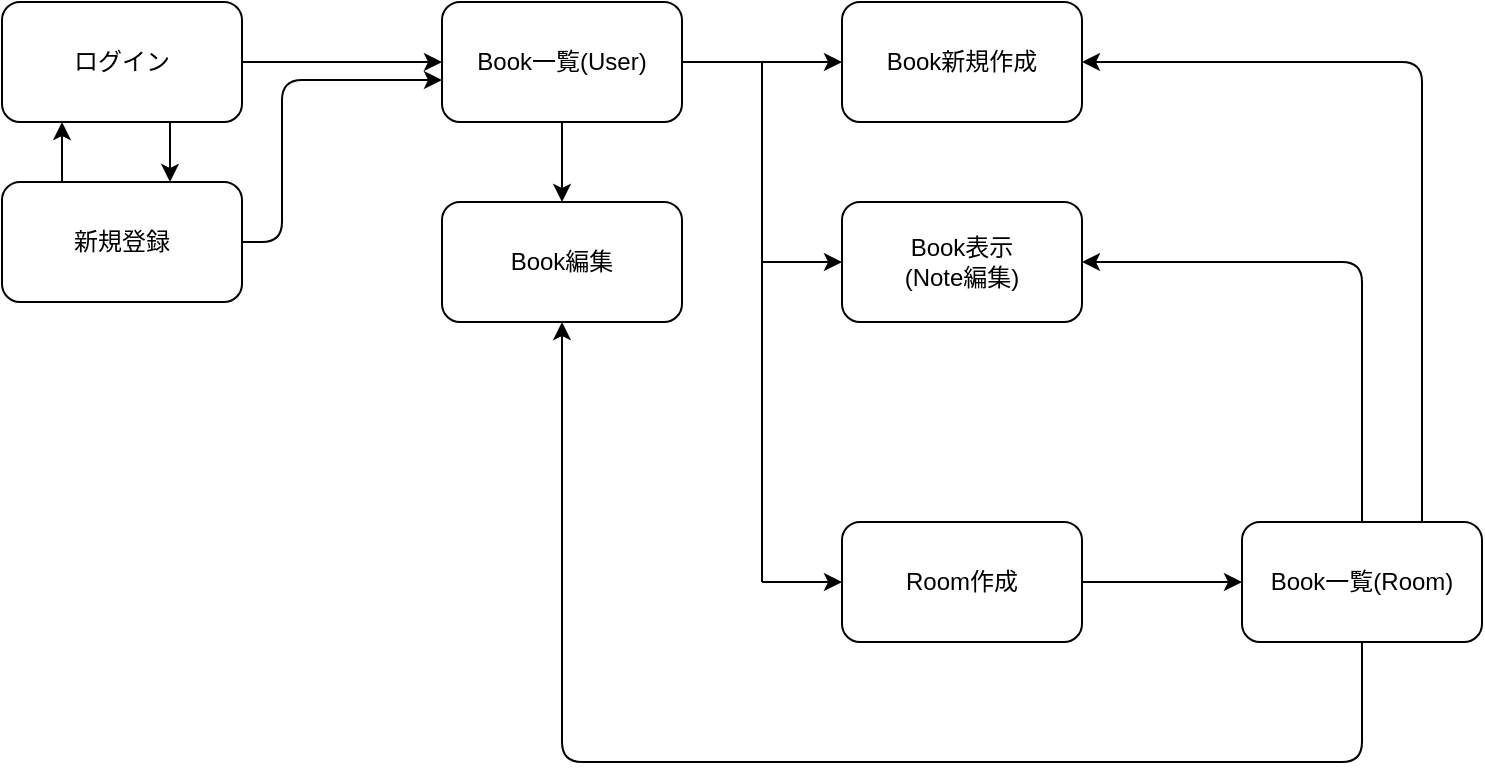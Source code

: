 <mxfile>
    <diagram id="X6Gzp14V37M7We33TWn5" name="ページ1">
        <mxGraphModel dx="1208" dy="645" grid="1" gridSize="10" guides="1" tooltips="1" connect="1" arrows="1" fold="1" page="1" pageScale="1" pageWidth="827" pageHeight="1169" math="0" shadow="0">
            <root>
                <mxCell id="0"/>
                <mxCell id="1" parent="0"/>
                <mxCell id="6" style="edgeStyle=none;html=1;entryX=0.25;entryY=1;entryDx=0;entryDy=0;exitX=0.25;exitY=0;exitDx=0;exitDy=0;" edge="1" parent="1" source="3" target="4">
                    <mxGeometry relative="1" as="geometry"/>
                </mxCell>
                <mxCell id="24" style="edgeStyle=none;html=1;exitX=1;exitY=0.5;exitDx=0;exitDy=0;entryX=0;entryY=0.65;entryDx=0;entryDy=0;entryPerimeter=0;startArrow=none;startFill=0;endArrow=classic;endFill=1;" edge="1" parent="1" source="3" target="7">
                    <mxGeometry relative="1" as="geometry">
                        <Array as="points">
                            <mxPoint x="160" y="140"/>
                            <mxPoint x="160" y="59"/>
                        </Array>
                    </mxGeometry>
                </mxCell>
                <mxCell id="3" value="新規登録" style="rounded=1;whiteSpace=wrap;html=1;" vertex="1" parent="1">
                    <mxGeometry x="20" y="110" width="120" height="60" as="geometry"/>
                </mxCell>
                <mxCell id="5" style="edgeStyle=none;html=1;exitX=0.7;exitY=0.983;exitDx=0;exitDy=0;entryX=0.7;entryY=0;entryDx=0;entryDy=0;exitPerimeter=0;entryPerimeter=0;" edge="1" parent="1" source="4" target="3">
                    <mxGeometry relative="1" as="geometry"/>
                </mxCell>
                <mxCell id="13" style="edgeStyle=none;html=1;exitX=1;exitY=0.5;exitDx=0;exitDy=0;entryX=0;entryY=0.5;entryDx=0;entryDy=0;" edge="1" parent="1" source="4" target="7">
                    <mxGeometry relative="1" as="geometry"/>
                </mxCell>
                <mxCell id="4" value="ログイン" style="rounded=1;whiteSpace=wrap;html=1;" vertex="1" parent="1">
                    <mxGeometry x="20" y="20" width="120" height="60" as="geometry"/>
                </mxCell>
                <mxCell id="14" style="edgeStyle=none;html=1;entryX=0;entryY=0.5;entryDx=0;entryDy=0;" edge="1" parent="1" source="7" target="8">
                    <mxGeometry relative="1" as="geometry"/>
                </mxCell>
                <mxCell id="16" style="edgeStyle=none;html=1;entryX=0.5;entryY=0;entryDx=0;entryDy=0;" edge="1" parent="1" source="7" target="12">
                    <mxGeometry relative="1" as="geometry"/>
                </mxCell>
                <mxCell id="7" value="Book一覧(User)" style="rounded=1;whiteSpace=wrap;html=1;" vertex="1" parent="1">
                    <mxGeometry x="240" y="20" width="120" height="60" as="geometry"/>
                </mxCell>
                <mxCell id="8" value="Book新規作成" style="rounded=1;whiteSpace=wrap;html=1;" vertex="1" parent="1">
                    <mxGeometry x="440" y="20" width="120" height="60" as="geometry"/>
                </mxCell>
                <mxCell id="19" style="edgeStyle=none;html=1;startArrow=classic;startFill=1;endArrow=none;endFill=0;" edge="1" parent="1" source="9">
                    <mxGeometry relative="1" as="geometry">
                        <mxPoint x="400" y="150" as="targetPoint"/>
                    </mxGeometry>
                </mxCell>
                <mxCell id="9" value="Book表示&lt;br&gt;(Note編集)" style="rounded=1;whiteSpace=wrap;html=1;" vertex="1" parent="1">
                    <mxGeometry x="440" y="120" width="120" height="60" as="geometry"/>
                </mxCell>
                <mxCell id="20" style="edgeStyle=none;html=1;entryX=1;entryY=0.5;entryDx=0;entryDy=0;startArrow=classic;startFill=1;endArrow=none;endFill=0;" edge="1" parent="1" source="10" target="11">
                    <mxGeometry relative="1" as="geometry"/>
                </mxCell>
                <mxCell id="21" style="edgeStyle=none;html=1;entryX=1;entryY=0.5;entryDx=0;entryDy=0;startArrow=none;startFill=0;endArrow=classic;endFill=1;" edge="1" parent="1" source="10" target="9">
                    <mxGeometry relative="1" as="geometry">
                        <Array as="points">
                            <mxPoint x="700" y="150"/>
                        </Array>
                    </mxGeometry>
                </mxCell>
                <mxCell id="22" style="edgeStyle=none;html=1;exitX=0.75;exitY=0;exitDx=0;exitDy=0;entryX=1;entryY=0.5;entryDx=0;entryDy=0;startArrow=none;startFill=0;endArrow=classic;endFill=1;" edge="1" parent="1" source="10" target="8">
                    <mxGeometry relative="1" as="geometry">
                        <Array as="points">
                            <mxPoint x="730" y="50"/>
                        </Array>
                    </mxGeometry>
                </mxCell>
                <mxCell id="23" style="edgeStyle=none;html=1;exitX=0.5;exitY=1;exitDx=0;exitDy=0;entryX=0.5;entryY=1;entryDx=0;entryDy=0;startArrow=none;startFill=0;endArrow=classic;endFill=1;" edge="1" parent="1" source="10" target="12">
                    <mxGeometry relative="1" as="geometry">
                        <Array as="points">
                            <mxPoint x="700" y="400"/>
                            <mxPoint x="300" y="400"/>
                        </Array>
                    </mxGeometry>
                </mxCell>
                <mxCell id="10" value="Book一覧(Room)" style="rounded=1;whiteSpace=wrap;html=1;" vertex="1" parent="1">
                    <mxGeometry x="640" y="280" width="120" height="60" as="geometry"/>
                </mxCell>
                <mxCell id="18" style="edgeStyle=none;html=1;endArrow=none;endFill=0;startArrow=classic;startFill=1;" edge="1" parent="1" source="11">
                    <mxGeometry relative="1" as="geometry">
                        <mxPoint x="400" y="310" as="targetPoint"/>
                    </mxGeometry>
                </mxCell>
                <mxCell id="11" value="Room作成" style="rounded=1;whiteSpace=wrap;html=1;" vertex="1" parent="1">
                    <mxGeometry x="440" y="280" width="120" height="60" as="geometry"/>
                </mxCell>
                <mxCell id="12" value="Book編集" style="rounded=1;whiteSpace=wrap;html=1;" vertex="1" parent="1">
                    <mxGeometry x="240" y="120" width="120" height="60" as="geometry"/>
                </mxCell>
                <mxCell id="17" value="" style="endArrow=none;html=1;" edge="1" parent="1">
                    <mxGeometry width="50" height="50" relative="1" as="geometry">
                        <mxPoint x="400" y="310" as="sourcePoint"/>
                        <mxPoint x="400" y="50" as="targetPoint"/>
                    </mxGeometry>
                </mxCell>
            </root>
        </mxGraphModel>
    </diagram>
</mxfile>